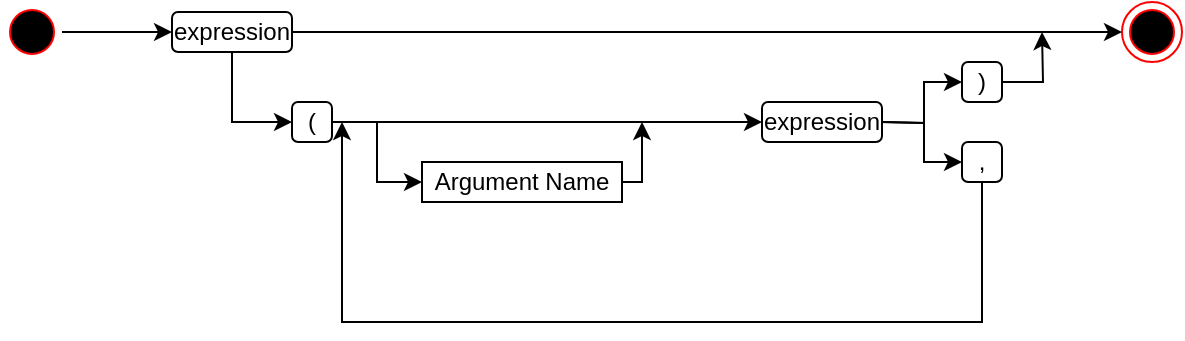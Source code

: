 <mxfile version="14.2.7" type="github" pages="2"><diagram id="R2hjK7i7MwMWNdko95Vd" name="Page-1"><mxGraphModel dx="569" dy="334" grid="1" gridSize="10" guides="1" tooltips="1" connect="1" arrows="1" fold="1" page="1" pageScale="1" pageWidth="827" pageHeight="1169" math="0" shadow="0"><root><mxCell id="0"/><mxCell id="1" parent="0"/><mxCell id="5iWXmvbj_Rx-WgGxY41X-31" style="edgeStyle=orthogonalEdgeStyle;rounded=0;orthogonalLoop=1;jettySize=auto;html=1;" edge="1" parent="1" source="5iWXmvbj_Rx-WgGxY41X-1" target="5iWXmvbj_Rx-WgGxY41X-30"><mxGeometry relative="1" as="geometry"/></mxCell><mxCell id="5iWXmvbj_Rx-WgGxY41X-1" value="" style="ellipse;html=1;shape=startState;fillColor=#000000;strokeColor=#ff0000;" vertex="1" parent="1"><mxGeometry x="30" y="115" width="30" height="30" as="geometry"/></mxCell><mxCell id="5iWXmvbj_Rx-WgGxY41X-13" value="" style="ellipse;html=1;shape=endState;fillColor=#000000;strokeColor=#ff0000;" vertex="1" parent="1"><mxGeometry x="590" y="115" width="30" height="30" as="geometry"/></mxCell><mxCell id="5iWXmvbj_Rx-WgGxY41X-23" style="edgeStyle=orthogonalEdgeStyle;rounded=0;orthogonalLoop=1;jettySize=auto;html=1;entryX=0;entryY=0.5;entryDx=0;entryDy=0;" edge="1" parent="1" source="5iWXmvbj_Rx-WgGxY41X-15" target="5iWXmvbj_Rx-WgGxY41X-22"><mxGeometry relative="1" as="geometry"/></mxCell><mxCell id="B5DMrPVUcm5mgzcBBxAL-2" style="edgeStyle=orthogonalEdgeStyle;rounded=0;orthogonalLoop=1;jettySize=auto;html=1;entryX=0;entryY=0.5;entryDx=0;entryDy=0;" edge="1" parent="1" source="5iWXmvbj_Rx-WgGxY41X-15" target="B5DMrPVUcm5mgzcBBxAL-1"><mxGeometry relative="1" as="geometry"/></mxCell><mxCell id="5iWXmvbj_Rx-WgGxY41X-15" value="(" style="rounded=1;whiteSpace=wrap;html=1;" vertex="1" parent="1"><mxGeometry x="175" y="165" width="20" height="20" as="geometry"/></mxCell><mxCell id="5iWXmvbj_Rx-WgGxY41X-26" style="edgeStyle=orthogonalEdgeStyle;rounded=0;orthogonalLoop=1;jettySize=auto;html=1;entryX=0;entryY=0.5;entryDx=0;entryDy=0;" edge="1" parent="1" target="5iWXmvbj_Rx-WgGxY41X-25"><mxGeometry relative="1" as="geometry"><mxPoint x="470" y="175" as="sourcePoint"/></mxGeometry></mxCell><mxCell id="5iWXmvbj_Rx-WgGxY41X-28" style="edgeStyle=orthogonalEdgeStyle;rounded=0;orthogonalLoop=1;jettySize=auto;html=1;entryX=0;entryY=0.5;entryDx=0;entryDy=0;" edge="1" parent="1" target="5iWXmvbj_Rx-WgGxY41X-27"><mxGeometry relative="1" as="geometry"><mxPoint x="470" y="175" as="sourcePoint"/></mxGeometry></mxCell><mxCell id="5iWXmvbj_Rx-WgGxY41X-22" value="expression" style="rounded=1;whiteSpace=wrap;html=1;" vertex="1" parent="1"><mxGeometry x="410" y="165" width="60" height="20" as="geometry"/></mxCell><mxCell id="5iWXmvbj_Rx-WgGxY41X-34" style="edgeStyle=orthogonalEdgeStyle;rounded=0;orthogonalLoop=1;jettySize=auto;html=1;" edge="1" parent="1" source="5iWXmvbj_Rx-WgGxY41X-25"><mxGeometry relative="1" as="geometry"><mxPoint x="550" y="130" as="targetPoint"/></mxGeometry></mxCell><mxCell id="5iWXmvbj_Rx-WgGxY41X-25" value=")" style="rounded=1;whiteSpace=wrap;html=1;" vertex="1" parent="1"><mxGeometry x="510" y="145" width="20" height="20" as="geometry"/></mxCell><mxCell id="5iWXmvbj_Rx-WgGxY41X-29" style="edgeStyle=orthogonalEdgeStyle;rounded=0;orthogonalLoop=1;jettySize=auto;html=1;" edge="1" parent="1" source="5iWXmvbj_Rx-WgGxY41X-27"><mxGeometry relative="1" as="geometry"><mxPoint x="200" y="175" as="targetPoint"/><Array as="points"><mxPoint x="520" y="275"/><mxPoint x="200" y="275"/></Array></mxGeometry></mxCell><mxCell id="5iWXmvbj_Rx-WgGxY41X-27" value="," style="rounded=1;whiteSpace=wrap;html=1;" vertex="1" parent="1"><mxGeometry x="510" y="185" width="20" height="20" as="geometry"/></mxCell><mxCell id="5iWXmvbj_Rx-WgGxY41X-32" style="edgeStyle=orthogonalEdgeStyle;rounded=0;orthogonalLoop=1;jettySize=auto;html=1;entryX=0;entryY=0.5;entryDx=0;entryDy=0;" edge="1" parent="1" source="5iWXmvbj_Rx-WgGxY41X-30" target="5iWXmvbj_Rx-WgGxY41X-13"><mxGeometry relative="1" as="geometry"><Array as="points"><mxPoint x="530" y="130"/></Array></mxGeometry></mxCell><mxCell id="5iWXmvbj_Rx-WgGxY41X-33" style="edgeStyle=orthogonalEdgeStyle;rounded=0;orthogonalLoop=1;jettySize=auto;html=1;entryX=0;entryY=0.5;entryDx=0;entryDy=0;" edge="1" parent="1" source="5iWXmvbj_Rx-WgGxY41X-30" target="5iWXmvbj_Rx-WgGxY41X-15"><mxGeometry relative="1" as="geometry"/></mxCell><mxCell id="5iWXmvbj_Rx-WgGxY41X-30" value="expression" style="rounded=1;whiteSpace=wrap;html=1;" vertex="1" parent="1"><mxGeometry x="115" y="120" width="60" height="20" as="geometry"/></mxCell><mxCell id="B5DMrPVUcm5mgzcBBxAL-3" style="edgeStyle=orthogonalEdgeStyle;rounded=0;orthogonalLoop=1;jettySize=auto;html=1;" edge="1" parent="1" source="B5DMrPVUcm5mgzcBBxAL-1"><mxGeometry relative="1" as="geometry"><mxPoint x="350" y="175" as="targetPoint"/><Array as="points"><mxPoint x="350" y="205"/></Array></mxGeometry></mxCell><mxCell id="B5DMrPVUcm5mgzcBBxAL-1" value="Argument Name" style="rounded=0;whiteSpace=wrap;html=1;" vertex="1" parent="1"><mxGeometry x="240" y="195" width="100" height="20" as="geometry"/></mxCell></root></mxGraphModel></diagram><diagram id="T_QfmuFFNBZm-xINONo7" name="ArgumentName"><mxGraphModel dx="677" dy="397" grid="1" gridSize="10" guides="1" tooltips="1" connect="1" arrows="1" fold="1" page="1" pageScale="1" pageWidth="827" pageHeight="1169" math="0" shadow="0"><root><mxCell id="hi5z_iqtNU-K8h0Tbb7p-0"/><mxCell id="hi5z_iqtNU-K8h0Tbb7p-1" parent="hi5z_iqtNU-K8h0Tbb7p-0"/><mxCell id="XPC5rsmA2HFkxil_ljjG-0" style="edgeStyle=orthogonalEdgeStyle;rounded=0;orthogonalLoop=1;jettySize=auto;html=1;entryX=0;entryY=0.5;entryDx=0;entryDy=0;" edge="1" parent="hi5z_iqtNU-K8h0Tbb7p-1" source="XPC5rsmA2HFkxil_ljjG-1" target="XPC5rsmA2HFkxil_ljjG-3"><mxGeometry relative="1" as="geometry"/></mxCell><mxCell id="XPC5rsmA2HFkxil_ljjG-1" value="[" style="rounded=1;whiteSpace=wrap;html=1;" vertex="1" parent="hi5z_iqtNU-K8h0Tbb7p-1"><mxGeometry x="100" y="60" width="30" height="30" as="geometry"/></mxCell><mxCell id="XPC5rsmA2HFkxil_ljjG-2" style="edgeStyle=orthogonalEdgeStyle;rounded=0;orthogonalLoop=1;jettySize=auto;html=1;entryX=0;entryY=0.5;entryDx=0;entryDy=0;" edge="1" parent="hi5z_iqtNU-K8h0Tbb7p-1" source="XPC5rsmA2HFkxil_ljjG-3" target="XPC5rsmA2HFkxil_ljjG-4"><mxGeometry relative="1" as="geometry"/></mxCell><mxCell id="XPC5rsmA2HFkxil_ljjG-3" value="(a-Z)" style="rounded=1;whiteSpace=wrap;html=1;" vertex="1" parent="hi5z_iqtNU-K8h0Tbb7p-1"><mxGeometry x="160" y="60" width="40" height="30" as="geometry"/></mxCell><mxCell id="XPC5rsmA2HFkxil_ljjG-7" style="edgeStyle=orthogonalEdgeStyle;rounded=0;orthogonalLoop=1;jettySize=auto;html=1;entryX=0;entryY=0.5;entryDx=0;entryDy=0;" edge="1" parent="hi5z_iqtNU-K8h0Tbb7p-1" source="XPC5rsmA2HFkxil_ljjG-4" target="XPC5rsmA2HFkxil_ljjG-6"><mxGeometry relative="1" as="geometry"/></mxCell><mxCell id="XPC5rsmA2HFkxil_ljjG-4" value="]" style="rounded=1;whiteSpace=wrap;html=1;" vertex="1" parent="hi5z_iqtNU-K8h0Tbb7p-1"><mxGeometry x="230" y="60" width="30" height="30" as="geometry"/></mxCell><mxCell id="XPC5rsmA2HFkxil_ljjG-5" style="edgeStyle=orthogonalEdgeStyle;rounded=0;orthogonalLoop=1;jettySize=auto;html=1;entryX=0;entryY=0.5;entryDx=0;entryDy=0;" edge="1" parent="hi5z_iqtNU-K8h0Tbb7p-1" source="XPC5rsmA2HFkxil_ljjG-3" target="XPC5rsmA2HFkxil_ljjG-3"><mxGeometry relative="1" as="geometry"><Array as="points"><mxPoint x="180" y="50"/><mxPoint x="140" y="50"/><mxPoint x="140" y="75"/></Array></mxGeometry></mxCell><mxCell id="XPC5rsmA2HFkxil_ljjG-6" value="" style="ellipse;html=1;shape=endState;fillColor=#000000;strokeColor=#ff0000;" vertex="1" parent="hi5z_iqtNU-K8h0Tbb7p-1"><mxGeometry x="300" y="60" width="30" height="30" as="geometry"/></mxCell><mxCell id="XPC5rsmA2HFkxil_ljjG-8" value="" style="ellipse;html=1;shape=startState;fillColor=#000000;strokeColor=#ff0000;" vertex="1" parent="hi5z_iqtNU-K8h0Tbb7p-1"><mxGeometry x="20" y="60" width="30" height="30" as="geometry"/></mxCell><mxCell id="XPC5rsmA2HFkxil_ljjG-9" value="" style="edgeStyle=orthogonalEdgeStyle;html=1;verticalAlign=bottom;endArrow=open;endSize=8;strokeColor=#ff0000;entryX=0;entryY=0.5;entryDx=0;entryDy=0;" edge="1" source="XPC5rsmA2HFkxil_ljjG-8" parent="hi5z_iqtNU-K8h0Tbb7p-1" target="XPC5rsmA2HFkxil_ljjG-1"><mxGeometry relative="1" as="geometry"><mxPoint x="35" y="150" as="targetPoint"/></mxGeometry></mxCell></root></mxGraphModel></diagram></mxfile>